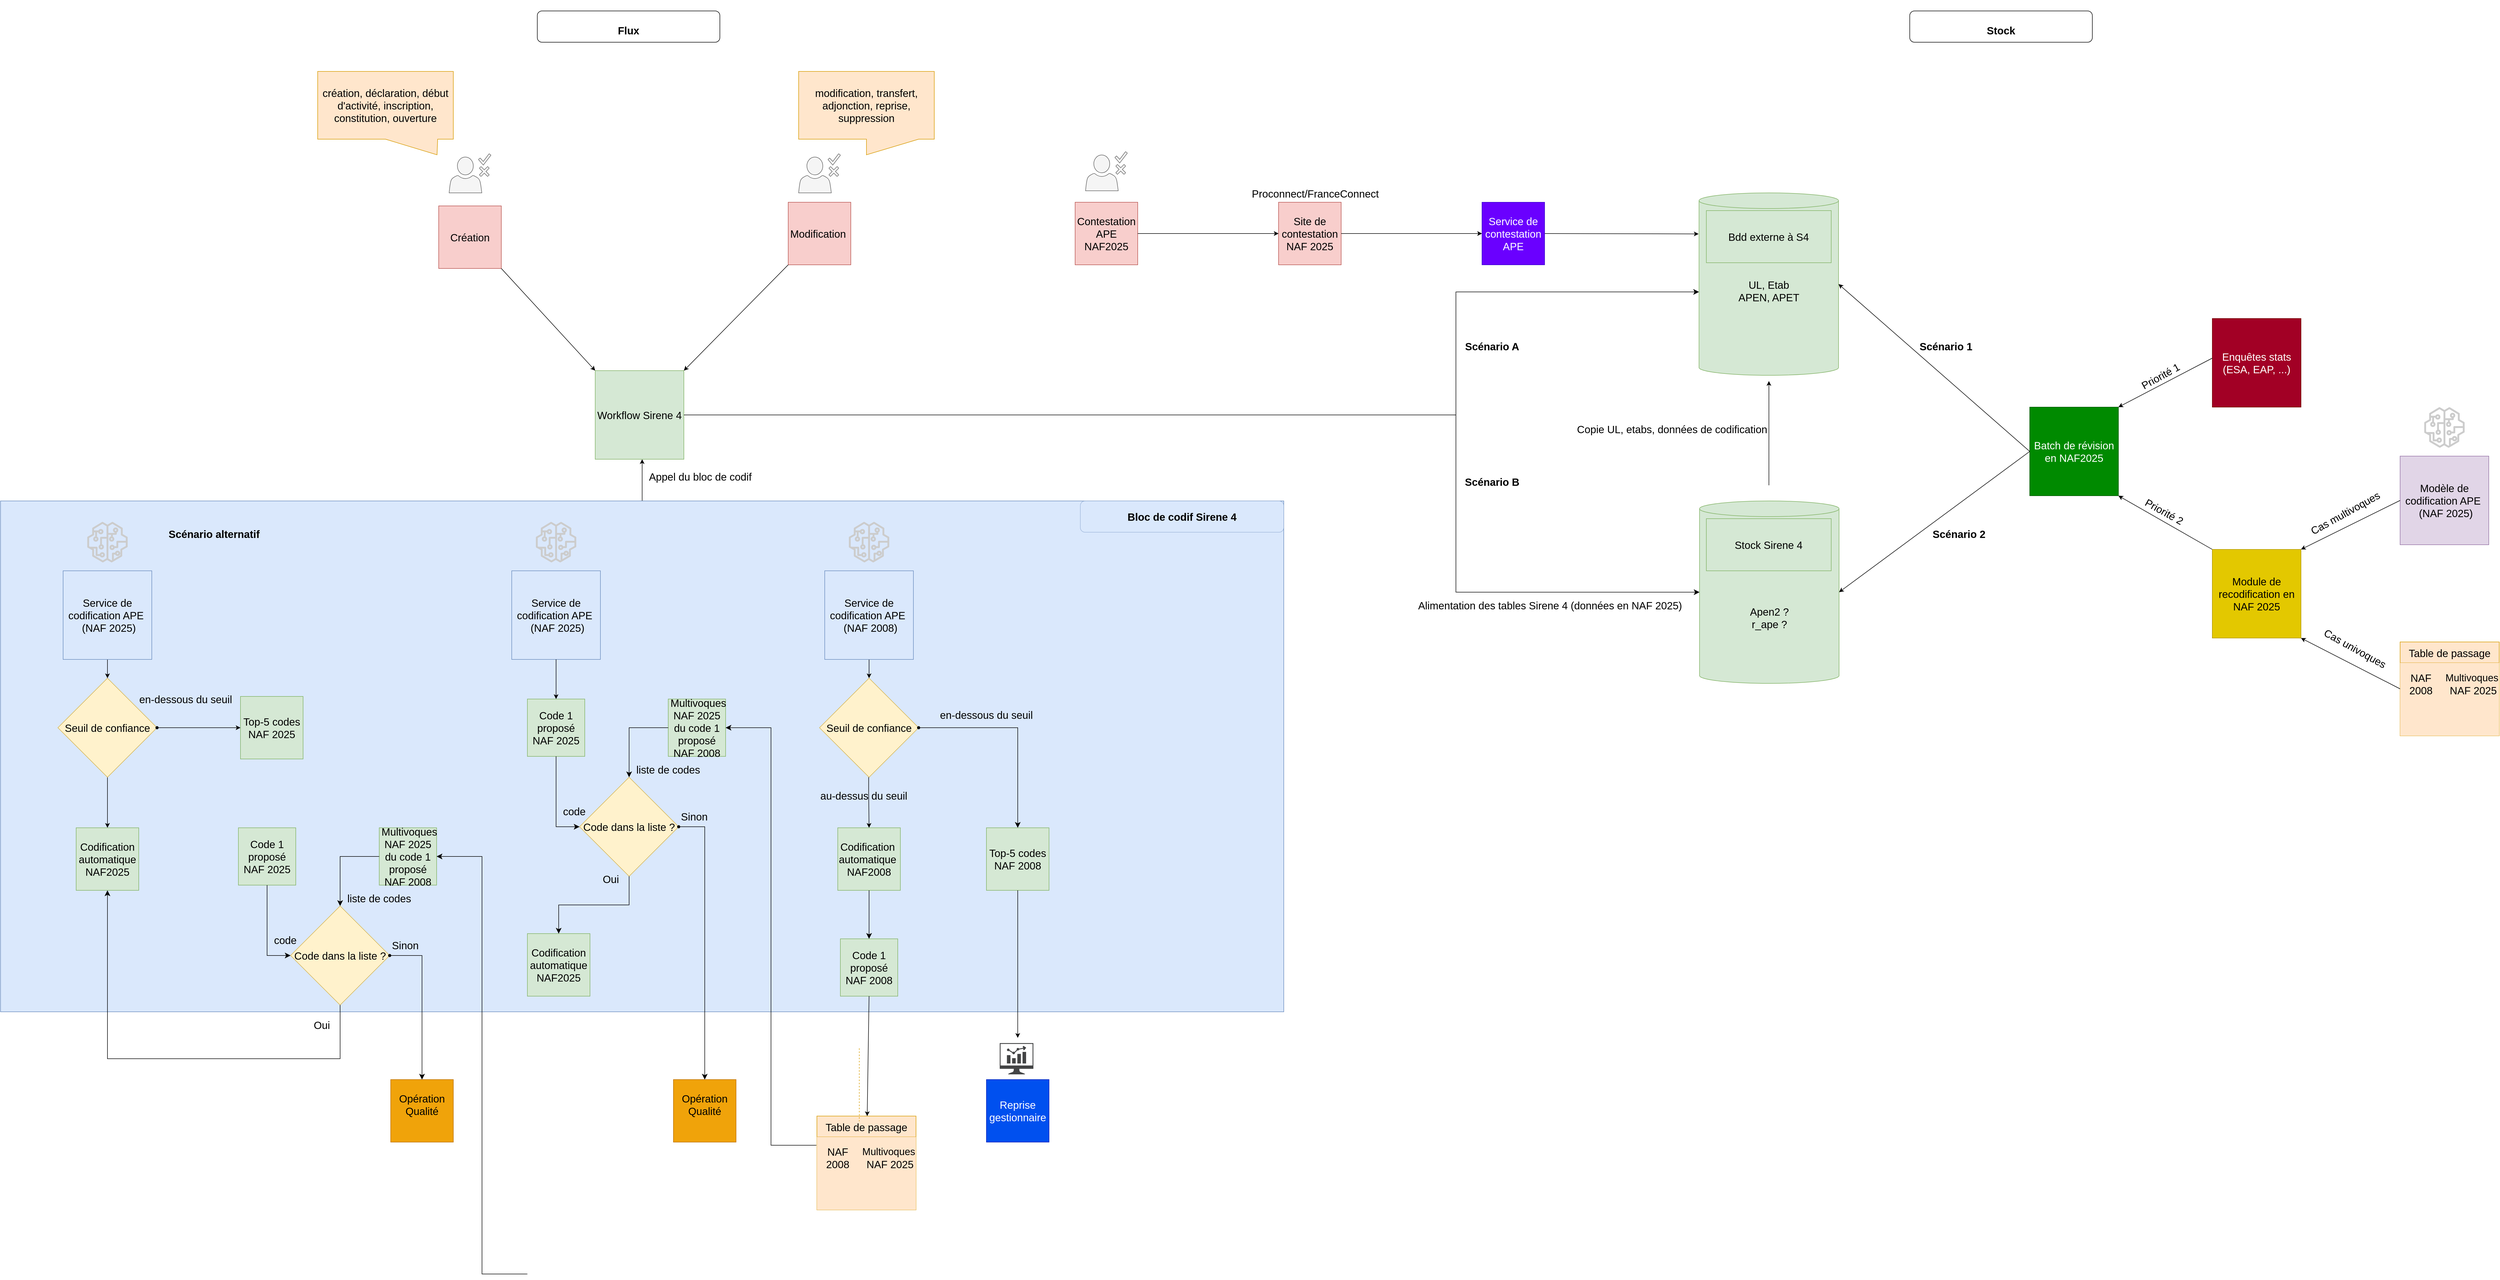 <mxfile version="24.6.3" type="github">
  <diagram name="Page-1" id="qdVHiyYg8f9BKUNEij3J">
    <mxGraphModel dx="4069" dy="2556" grid="1" gridSize="10" guides="1" tooltips="1" connect="1" arrows="1" fold="1" page="1" pageScale="1" pageWidth="1169" pageHeight="827" math="0" shadow="0">
      <root>
        <mxCell id="0" />
        <mxCell id="1" parent="0" />
        <mxCell id="wSmamIy-QW6w1RSmSMdU-129" value="" style="edgeStyle=orthogonalEdgeStyle;rounded=0;orthogonalLoop=1;jettySize=auto;html=1;" parent="1" source="RjrmRjccAGC_DrgQe7qA-4" edge="1">
          <mxGeometry relative="1" as="geometry">
            <mxPoint x="-540" as="targetPoint" />
          </mxGeometry>
        </mxCell>
        <mxCell id="wSmamIy-QW6w1RSmSMdU-139" value="Appel du bloc de codif" style="edgeLabel;html=1;align=center;verticalAlign=middle;resizable=0;points=[];strokeColor=#6c8ebf;fontFamily=Helvetica;fontSize=20;fontColor=default;fillColor=#dae8fc;labelBackgroundColor=none;" parent="wSmamIy-QW6w1RSmSMdU-129" vertex="1" connectable="0">
          <mxGeometry x="0.153" y="-1" relative="1" as="geometry">
            <mxPoint x="109" y="-1" as="offset" />
          </mxGeometry>
        </mxCell>
        <mxCell id="RjrmRjccAGC_DrgQe7qA-4" value="" style="rounded=0;whiteSpace=wrap;html=1;fillColor=#dae8fc;strokeColor=#6c8ebf;fontSize=20;" parent="1" vertex="1">
          <mxGeometry x="-1770" y="80" width="2460" height="980" as="geometry" />
        </mxCell>
        <mxCell id="wSmamIy-QW6w1RSmSMdU-16" value="" style="edgeStyle=orthogonalEdgeStyle;rounded=0;orthogonalLoop=1;jettySize=auto;html=1;fontSize=20;" parent="1" source="QqVG2MAbsxLsP4SQ3CaF-13" target="RjrmRjccAGC_DrgQe7qA-10" edge="1">
          <mxGeometry relative="1" as="geometry" />
        </mxCell>
        <mxCell id="QqVG2MAbsxLsP4SQ3CaF-13" value="&lt;span style=&quot;font-size: 20px;&quot;&gt;Service de codification APE&amp;nbsp;&lt;/span&gt;&lt;div style=&quot;font-size: 20px;&quot;&gt;&lt;span style=&quot;font-size: 20px;&quot;&gt;&amp;nbsp;(NAF 2025)&lt;/span&gt;&lt;/div&gt;" style="whiteSpace=wrap;html=1;aspect=fixed;fillColor=#dae8fc;strokeColor=#6c8ebf;fontSize=20;" parent="1" vertex="1">
          <mxGeometry x="-1650" y="214" width="170" height="170" as="geometry" />
        </mxCell>
        <mxCell id="QqVG2MAbsxLsP4SQ3CaF-20" value="" style="sketch=0;outlineConnect=0;fontColor=#232F3E;gradientColor=none;fillColor=#CCCCCC;strokeColor=none;dashed=0;verticalLabelPosition=bottom;verticalAlign=top;align=center;html=1;fontSize=20;fontStyle=0;aspect=fixed;pointerEvents=1;shape=mxgraph.aws4.sagemaker_model;" parent="1" vertex="1">
          <mxGeometry x="-1604" y="120" width="78" height="78" as="geometry" />
        </mxCell>
        <mxCell id="wSmamIy-QW6w1RSmSMdU-15" value="" style="edgeStyle=orthogonalEdgeStyle;rounded=0;orthogonalLoop=1;jettySize=auto;html=1;fontSize=20;" parent="1" source="RjrmRjccAGC_DrgQe7qA-10" target="RjrmRjccAGC_DrgQe7qA-14" edge="1">
          <mxGeometry relative="1" as="geometry" />
        </mxCell>
        <mxCell id="RjrmRjccAGC_DrgQe7qA-10" value="&lt;br style=&quot;font-size: 20px;&quot;&gt;&lt;span style=&quot;forced-color-adjust: none; color: rgb(0, 0, 0); font-family: Helvetica; font-style: normal; font-variant-ligatures: normal; font-variant-caps: normal; font-weight: 400; letter-spacing: normal; orphans: 2; text-align: center; text-indent: 0px; text-transform: none; widows: 2; word-spacing: 0px; -webkit-text-stroke-width: 0px; white-space: normal; text-decoration-thickness: initial; text-decoration-style: initial; text-decoration-color: initial; font-size: 20px;&quot;&gt;Seuil de confiance&lt;/span&gt;&lt;div style=&quot;font-size: 20px;&quot;&gt;&lt;br style=&quot;font-size: 20px;&quot;&gt;&lt;/div&gt;" style="rhombus;whiteSpace=wrap;html=1;fillColor=#fff2cc;strokeColor=#d6b656;fontSize=20;" parent="1" vertex="1">
          <mxGeometry x="-1660" y="420" width="190" height="190" as="geometry" />
        </mxCell>
        <mxCell id="RjrmRjccAGC_DrgQe7qA-14" value="&lt;span style=&quot;font-size: 20px;&quot;&gt;Codification&lt;/span&gt;&lt;div&gt;&lt;span style=&quot;font-size: 20px;&quot;&gt;automatique&lt;/span&gt;&lt;div&gt;&lt;span style=&quot;font-size: 20px;&quot;&gt;NAF2025&lt;/span&gt;&lt;/div&gt;&lt;/div&gt;" style="whiteSpace=wrap;html=1;aspect=fixed;fillColor=#d5e8d4;strokeColor=#82b366;fontSize=20;" parent="1" vertex="1">
          <mxGeometry x="-1625" y="707" width="120" height="120" as="geometry" />
        </mxCell>
        <mxCell id="RjrmRjccAGC_DrgQe7qA-16" value="&lt;h1&gt;&lt;font style=&quot;font-size: 20px;&quot;&gt;Stock&lt;/font&gt;&lt;/h1&gt;" style="rounded=1;whiteSpace=wrap;html=1;fontSize=20;" parent="1" vertex="1">
          <mxGeometry x="1890" y="-860" width="350" height="60" as="geometry" />
        </mxCell>
        <mxCell id="RjrmRjccAGC_DrgQe7qA-19" value="&lt;font style=&quot;font-size: 20px;&quot;&gt;&lt;b style=&quot;font-size: 20px;&quot;&gt;Bloc de codif Sirene 4&lt;/b&gt;&lt;/font&gt;" style="rounded=1;whiteSpace=wrap;html=1;dashed=1;fillColor=#dae8fc;strokeColor=#6c8ebf;dashPattern=1 1;fontSize=20;" parent="1" vertex="1">
          <mxGeometry x="300" y="80" width="390" height="60" as="geometry" />
        </mxCell>
        <mxCell id="wSmamIy-QW6w1RSmSMdU-9" value="&lt;div&gt;&lt;br&gt;&lt;/div&gt;&lt;div&gt;&lt;br&gt;&lt;/div&gt;&lt;div&gt;&lt;br&gt;&lt;/div&gt;&lt;div&gt;Apen2 ?&lt;/div&gt;&lt;div&gt;r_ape ?&lt;br&gt;&lt;/div&gt;" style="shape=cylinder3;whiteSpace=wrap;html=1;boundedLbl=1;backgroundOutline=1;size=15;fillColor=#d5e8d4;strokeColor=#82b366;fontSize=20;" parent="1" vertex="1">
          <mxGeometry x="1487" y="80" width="267.5" height="350" as="geometry" />
        </mxCell>
        <mxCell id="wSmamIy-QW6w1RSmSMdU-14" value="&lt;div&gt;Stock Sirene 4&lt;/div&gt;" style="rounded=0;whiteSpace=wrap;html=1;fillStyle=auto;glass=0;shadow=0;fillColor=#d5e8d4;strokeColor=#82b366;fontSize=20;" parent="1" vertex="1">
          <mxGeometry x="1500.06" y="114" width="239.37" height="100" as="geometry" />
        </mxCell>
        <mxCell id="wSmamIy-QW6w1RSmSMdU-19" value="&lt;span style=&quot;font-size: 20px;&quot;&gt;Opération Qualité&lt;/span&gt;&lt;div&gt;&lt;br&gt;&lt;/div&gt;" style="whiteSpace=wrap;html=1;aspect=fixed;fillColor=#f0a30a;strokeColor=#BD7000;fontSize=20;fontColor=#000000;" parent="1" vertex="1">
          <mxGeometry x="-480" y="1190" width="120" height="120" as="geometry" />
        </mxCell>
        <mxCell id="wSmamIy-QW6w1RSmSMdU-25" value="&lt;div&gt;en-dessous du seuil&lt;/div&gt;" style="text;html=1;strokeColor=none;fillColor=none;align=center;verticalAlign=middle;whiteSpace=wrap;rounded=0;rotation=0;fontFamily=Helvetica;fontSize=20;fontColor=default;" parent="1" vertex="1">
          <mxGeometry x="-1505" y="445" width="180" height="30" as="geometry" />
        </mxCell>
        <mxCell id="wSmamIy-QW6w1RSmSMdU-28" value="" style="edgeStyle=orthogonalEdgeStyle;rounded=0;orthogonalLoop=1;jettySize=auto;html=1;fontSize=20;" parent="1" source="wSmamIy-QW6w1RSmSMdU-29" target="wSmamIy-QW6w1RSmSMdU-31" edge="1">
          <mxGeometry relative="1" as="geometry" />
        </mxCell>
        <mxCell id="wSmamIy-QW6w1RSmSMdU-29" value="&lt;span style=&quot;font-size: 20px;&quot;&gt;Service de codification APE&amp;nbsp;&lt;/span&gt;&lt;div style=&quot;font-size: 20px;&quot;&gt;&lt;span style=&quot;font-size: 20px;&quot;&gt;&amp;nbsp;(NAF 2008)&lt;/span&gt;&lt;/div&gt;" style="whiteSpace=wrap;html=1;aspect=fixed;fillColor=#dae8fc;strokeColor=#6c8ebf;fontSize=20;" parent="1" vertex="1">
          <mxGeometry x="-190" y="214" width="170" height="170" as="geometry" />
        </mxCell>
        <mxCell id="wSmamIy-QW6w1RSmSMdU-30" value="" style="sketch=0;outlineConnect=0;fontColor=#232F3E;gradientColor=none;fillColor=#CCCCCC;strokeColor=none;dashed=0;verticalLabelPosition=bottom;verticalAlign=top;align=center;html=1;fontSize=20;fontStyle=0;aspect=fixed;pointerEvents=1;shape=mxgraph.aws4.sagemaker_model;" parent="1" vertex="1">
          <mxGeometry x="-144" y="120" width="78" height="78" as="geometry" />
        </mxCell>
        <mxCell id="wSmamIy-QW6w1RSmSMdU-31" value="&lt;br style=&quot;font-size: 20px;&quot;&gt;&lt;span style=&quot;forced-color-adjust: none; color: rgb(0, 0, 0); font-family: Helvetica; font-style: normal; font-variant-ligatures: normal; font-variant-caps: normal; font-weight: 400; letter-spacing: normal; orphans: 2; text-align: center; text-indent: 0px; text-transform: none; widows: 2; word-spacing: 0px; -webkit-text-stroke-width: 0px; white-space: normal; text-decoration-thickness: initial; text-decoration-style: initial; text-decoration-color: initial; font-size: 20px;&quot;&gt;Seuil de confiance&lt;/span&gt;&lt;div style=&quot;font-size: 20px;&quot;&gt;&lt;br style=&quot;font-size: 20px;&quot;&gt;&lt;/div&gt;" style="rhombus;whiteSpace=wrap;html=1;fillColor=#fff2cc;strokeColor=#d6b656;fontSize=20;" parent="1" vertex="1">
          <mxGeometry x="-200" y="420" width="190" height="190" as="geometry" />
        </mxCell>
        <mxCell id="wSmamIy-QW6w1RSmSMdU-32" value="&lt;span style=&quot;font-size: 20px;&quot;&gt;Codification&amp;nbsp;&lt;/span&gt;&lt;div&gt;&lt;span style=&quot;font-size: 20px;&quot;&gt;automatique&amp;nbsp;&lt;/span&gt;&lt;/div&gt;&lt;div&gt;&lt;span style=&quot;font-size: 20px;&quot;&gt;NAF2008&lt;/span&gt;&lt;/div&gt;" style="whiteSpace=wrap;html=1;aspect=fixed;fillColor=#d5e8d4;strokeColor=#82b366;fontSize=20;" parent="1" vertex="1">
          <mxGeometry x="-165" y="707" width="120" height="120" as="geometry" />
        </mxCell>
        <mxCell id="wSmamIy-QW6w1RSmSMdU-34" value="au-dessus du seuil" style="text;html=1;strokeColor=none;fillColor=none;align=center;verticalAlign=middle;whiteSpace=wrap;rounded=0;rotation=0;fontFamily=Helvetica;fontSize=20;fontColor=default;" parent="1" vertex="1">
          <mxGeometry x="-200" y="630" width="170" height="30" as="geometry" />
        </mxCell>
        <mxCell id="wSmamIy-QW6w1RSmSMdU-35" value="&lt;div&gt;en-dessous du seuil&lt;/div&gt;" style="text;html=1;strokeColor=none;fillColor=none;align=center;verticalAlign=middle;whiteSpace=wrap;rounded=0;rotation=0;fontFamily=Helvetica;fontSize=20;fontColor=default;" parent="1" vertex="1">
          <mxGeometry x="30" y="475" width="180" height="30" as="geometry" />
        </mxCell>
        <mxCell id="wSmamIy-QW6w1RSmSMdU-39" value="&lt;span style=&quot;font-size: 20px;&quot;&gt;Top-5 codes NAF&lt;/span&gt;&lt;span style=&quot;background-color: initial;&quot;&gt;&amp;nbsp;2025&lt;/span&gt;" style="whiteSpace=wrap;html=1;aspect=fixed;fillColor=#d5e8d4;strokeColor=#82b366;fontSize=20;" parent="1" vertex="1">
          <mxGeometry x="-1310" y="455" width="120" height="120" as="geometry" />
        </mxCell>
        <mxCell id="wSmamIy-QW6w1RSmSMdU-42" value="" style="shape=waypoint;sketch=0;fillStyle=solid;size=6;pointerEvents=1;points=[];fillColor=none;resizable=0;rotatable=0;perimeter=centerPerimeter;snapToPoint=1;" parent="1" vertex="1">
          <mxGeometry x="-20" y="505" width="20" height="20" as="geometry" />
        </mxCell>
        <mxCell id="wSmamIy-QW6w1RSmSMdU-43" value="&lt;span style=&quot;font-size: 20px;&quot;&gt;Top-5 codes NAF&lt;/span&gt;&lt;span style=&quot;background-color: initial;&quot;&gt;&amp;nbsp;2008&lt;/span&gt;" style="whiteSpace=wrap;html=1;aspect=fixed;fillColor=#d5e8d4;strokeColor=#82b366;fontSize=20;" parent="1" vertex="1">
          <mxGeometry x="120" y="707" width="120" height="120" as="geometry" />
        </mxCell>
        <mxCell id="wSmamIy-QW6w1RSmSMdU-45" value="" style="edgeStyle=segmentEdgeStyle;endArrow=classic;html=1;curved=0;rounded=0;endSize=8;startSize=8;" parent="1" source="wSmamIy-QW6w1RSmSMdU-42" target="wSmamIy-QW6w1RSmSMdU-43" edge="1">
          <mxGeometry width="50" height="50" relative="1" as="geometry">
            <mxPoint y="515" as="sourcePoint" />
            <mxPoint x="-760" y="700" as="targetPoint" />
          </mxGeometry>
        </mxCell>
        <mxCell id="wSmamIy-QW6w1RSmSMdU-47" value="" style="edgeStyle=orthogonalEdgeStyle;rounded=0;orthogonalLoop=1;jettySize=auto;html=1;fontSize=20;entryX=0.5;entryY=0;entryDx=0;entryDy=0;" parent="1" target="wSmamIy-QW6w1RSmSMdU-32" edge="1">
          <mxGeometry relative="1" as="geometry">
            <mxPoint x="-105.77" y="610" as="sourcePoint" />
            <mxPoint x="-105.77" y="690" as="targetPoint" />
            <Array as="points">
              <mxPoint x="-106" y="640" />
              <mxPoint x="-105" y="640" />
            </Array>
          </mxGeometry>
        </mxCell>
        <mxCell id="wSmamIy-QW6w1RSmSMdU-89" value="Table de passage" style="shape=table;startSize=40;container=1;collapsible=0;childLayout=tableLayout;fixedRows=1;rowLines=0;fontStyle=0;strokeColor=#d79b00;fontSize=20;align=center;verticalAlign=middle;fontFamily=Helvetica;fillColor=#ffe6cc;" parent="1" vertex="1">
          <mxGeometry x="-205" y="1260" width="190" height="180" as="geometry" />
        </mxCell>
        <mxCell id="wSmamIy-QW6w1RSmSMdU-90" value="" style="shape=tableRow;horizontal=0;startSize=0;swimlaneHead=0;swimlaneBody=0;top=0;left=0;bottom=0;right=0;collapsible=0;dropTarget=0;fillColor=#ffe6cc;points=[[0,0.5],[1,0.5]];portConstraint=eastwest;strokeColor=#d79b00;fontSize=20;align=center;verticalAlign=middle;fontFamily=Helvetica;" parent="wSmamIy-QW6w1RSmSMdU-89" vertex="1">
          <mxGeometry y="40" width="190" height="80" as="geometry" />
        </mxCell>
        <mxCell id="wSmamIy-QW6w1RSmSMdU-91" value="NAF 2008" style="shape=partialRectangle;html=1;whiteSpace=wrap;connectable=0;fillColor=#ffe6cc;top=0;left=0;bottom=0;right=0;overflow=hidden;pointerEvents=1;strokeColor=#d79b00;fontSize=20;align=center;verticalAlign=middle;fontFamily=Helvetica;" parent="wSmamIy-QW6w1RSmSMdU-90" vertex="1">
          <mxGeometry width="80" height="80" as="geometry">
            <mxRectangle width="80" height="80" as="alternateBounds" />
          </mxGeometry>
        </mxCell>
        <mxCell id="wSmamIy-QW6w1RSmSMdU-92" value="&lt;font style=&quot;font-size: 19px;&quot;&gt;Multivoques&amp;nbsp;&lt;/font&gt;&lt;div&gt;NAF 2025&lt;/div&gt;" style="shape=partialRectangle;html=1;whiteSpace=wrap;connectable=0;fillColor=#ffe6cc;top=0;left=0;bottom=0;right=0;align=center;spacingLeft=6;overflow=hidden;strokeColor=#d79b00;fontSize=20;verticalAlign=middle;fontFamily=Helvetica;" parent="wSmamIy-QW6w1RSmSMdU-90" vertex="1">
          <mxGeometry x="80" width="110" height="80" as="geometry">
            <mxRectangle width="110" height="80" as="alternateBounds" />
          </mxGeometry>
        </mxCell>
        <mxCell id="wSmamIy-QW6w1RSmSMdU-93" value="" style="shape=tableRow;horizontal=0;startSize=0;swimlaneHead=0;swimlaneBody=0;top=0;left=0;bottom=0;right=0;collapsible=0;dropTarget=0;fillColor=#ffe6cc;points=[[0,0.5],[1,0.5]];portConstraint=eastwest;strokeColor=#d79b00;fontSize=20;align=center;verticalAlign=middle;fontFamily=Helvetica;" parent="wSmamIy-QW6w1RSmSMdU-89" vertex="1">
          <mxGeometry y="120" width="190" height="30" as="geometry" />
        </mxCell>
        <mxCell id="wSmamIy-QW6w1RSmSMdU-94" value="" style="shape=partialRectangle;html=1;whiteSpace=wrap;connectable=0;fillColor=#ffe6cc;top=0;left=0;bottom=0;right=0;overflow=hidden;strokeColor=#d79b00;fontSize=20;align=center;verticalAlign=middle;fontFamily=Helvetica;" parent="wSmamIy-QW6w1RSmSMdU-93" vertex="1">
          <mxGeometry width="80" height="30" as="geometry">
            <mxRectangle width="80" height="30" as="alternateBounds" />
          </mxGeometry>
        </mxCell>
        <mxCell id="wSmamIy-QW6w1RSmSMdU-95" value="" style="shape=partialRectangle;html=1;whiteSpace=wrap;connectable=0;fillColor=#ffe6cc;top=0;left=0;bottom=0;right=0;align=center;spacingLeft=6;overflow=hidden;strokeColor=#d79b00;fontSize=20;verticalAlign=middle;fontFamily=Helvetica;" parent="wSmamIy-QW6w1RSmSMdU-93" vertex="1">
          <mxGeometry x="80" width="110" height="30" as="geometry">
            <mxRectangle width="110" height="30" as="alternateBounds" />
          </mxGeometry>
        </mxCell>
        <mxCell id="wSmamIy-QW6w1RSmSMdU-96" value="" style="shape=tableRow;horizontal=0;startSize=0;swimlaneHead=0;swimlaneBody=0;top=0;left=0;bottom=0;right=0;collapsible=0;dropTarget=0;fillColor=#ffe6cc;points=[[0,0.5],[1,0.5]];portConstraint=eastwest;strokeColor=#d79b00;fontSize=20;align=center;verticalAlign=middle;fontFamily=Helvetica;" parent="wSmamIy-QW6w1RSmSMdU-89" vertex="1">
          <mxGeometry y="150" width="190" height="30" as="geometry" />
        </mxCell>
        <mxCell id="wSmamIy-QW6w1RSmSMdU-97" value="" style="shape=partialRectangle;html=1;whiteSpace=wrap;connectable=0;fillColor=#ffe6cc;top=0;left=0;bottom=0;right=0;overflow=hidden;strokeColor=#d79b00;fontSize=20;align=center;verticalAlign=middle;fontFamily=Helvetica;" parent="wSmamIy-QW6w1RSmSMdU-96" vertex="1">
          <mxGeometry width="80" height="30" as="geometry">
            <mxRectangle width="80" height="30" as="alternateBounds" />
          </mxGeometry>
        </mxCell>
        <mxCell id="wSmamIy-QW6w1RSmSMdU-98" value="" style="shape=partialRectangle;html=1;whiteSpace=wrap;connectable=0;fillColor=#ffe6cc;top=0;left=0;bottom=0;right=0;align=center;spacingLeft=6;overflow=hidden;strokeColor=#d79b00;fontSize=20;verticalAlign=middle;fontFamily=Helvetica;" parent="wSmamIy-QW6w1RSmSMdU-96" vertex="1">
          <mxGeometry x="80" width="110" height="30" as="geometry">
            <mxRectangle width="110" height="30" as="alternateBounds" />
          </mxGeometry>
        </mxCell>
        <mxCell id="wSmamIy-QW6w1RSmSMdU-48" value="&lt;span style=&quot;font-size: 20px;&quot;&gt;Reprise gestionnaire&lt;/span&gt;" style="whiteSpace=wrap;html=1;aspect=fixed;fillColor=#0050ef;strokeColor=#001DBC;fontSize=20;fontColor=#ffffff;" parent="1" vertex="1">
          <mxGeometry x="120" y="1190" width="120" height="120" as="geometry" />
        </mxCell>
        <mxCell id="wSmamIy-QW6w1RSmSMdU-108" value="Code 1 proposé&lt;div&gt;NAF 2008&lt;/div&gt;" style="whiteSpace=wrap;html=1;aspect=fixed;fillColor=#d5e8d4;strokeColor=#82b366;fontSize=20;" parent="1" vertex="1">
          <mxGeometry x="-160" y="920" width="110" height="110" as="geometry" />
        </mxCell>
        <mxCell id="wSmamIy-QW6w1RSmSMdU-109" value="" style="edgeStyle=segmentEdgeStyle;endArrow=classic;html=1;curved=0;rounded=0;endSize=8;startSize=8;entryX=0.5;entryY=0;entryDx=0;entryDy=0;" parent="1" source="wSmamIy-QW6w1RSmSMdU-32" target="wSmamIy-QW6w1RSmSMdU-108" edge="1">
          <mxGeometry width="50" height="50" relative="1" as="geometry">
            <mxPoint x="-190" y="1169.95" as="sourcePoint" />
            <mxPoint x="-140" y="1119.95" as="targetPoint" />
          </mxGeometry>
        </mxCell>
        <mxCell id="wSmamIy-QW6w1RSmSMdU-111" value="&amp;nbsp;Multivoques NAF 2025 du code 1 proposé NAF 2008" style="whiteSpace=wrap;html=1;aspect=fixed;fillColor=#d5e8d4;strokeColor=#82b366;fontSize=20;" parent="1" vertex="1">
          <mxGeometry x="-490" y="460" width="110" height="110" as="geometry" />
        </mxCell>
        <mxCell id="wSmamIy-QW6w1RSmSMdU-117" value="&lt;span style=&quot;font-size: 20px;&quot;&gt;Création&lt;/span&gt;" style="whiteSpace=wrap;html=1;aspect=fixed;fillColor=#f8cecc;strokeColor=#b85450;fontSize=20;" parent="1" vertex="1">
          <mxGeometry x="-930" y="-486" width="120" height="120" as="geometry" />
        </mxCell>
        <mxCell id="wSmamIy-QW6w1RSmSMdU-118" value="&lt;span style=&quot;font-size: 20px;&quot;&gt;Modification&amp;nbsp;&lt;/span&gt;" style="whiteSpace=wrap;html=1;aspect=fixed;fillColor=#f8cecc;strokeColor=#b85450;fontSize=20;" parent="1" vertex="1">
          <mxGeometry x="-260" y="-493" width="120" height="120" as="geometry" />
        </mxCell>
        <mxCell id="wSmamIy-QW6w1RSmSMdU-119" value="Workflow Sirene 4" style="whiteSpace=wrap;html=1;aspect=fixed;fillColor=#d5e8d4;strokeColor=#82b366;fontSize=20;" parent="1" vertex="1">
          <mxGeometry x="-630" y="-170" width="170" height="170" as="geometry" />
        </mxCell>
        <mxCell id="wSmamIy-QW6w1RSmSMdU-120" value="" style="sketch=0;pointerEvents=1;shadow=0;dashed=0;html=1;strokeColor=#666666;fillColor=#f5f5f5;labelPosition=center;verticalLabelPosition=bottom;verticalAlign=top;outlineConnect=0;align=center;shape=mxgraph.office.users.approver;fontColor=#333333;fontSize=20;" parent="1" vertex="1">
          <mxGeometry x="-910" y="-586" width="80" height="75" as="geometry" />
        </mxCell>
        <mxCell id="wSmamIy-QW6w1RSmSMdU-121" value="" style="endArrow=classic;html=1;rounded=0;exitX=1;exitY=1;exitDx=0;exitDy=0;entryX=0;entryY=0;entryDx=0;entryDy=0;fontSize=20;" parent="1" source="wSmamIy-QW6w1RSmSMdU-117" target="wSmamIy-QW6w1RSmSMdU-119" edge="1">
          <mxGeometry width="50" height="50" relative="1" as="geometry">
            <mxPoint x="-410" y="-154" as="sourcePoint" />
            <mxPoint x="-240" y="-54" as="targetPoint" />
          </mxGeometry>
        </mxCell>
        <mxCell id="wSmamIy-QW6w1RSmSMdU-122" value="" style="sketch=0;pointerEvents=1;shadow=0;dashed=0;html=1;strokeColor=#666666;fillColor=#f5f5f5;labelPosition=center;verticalLabelPosition=bottom;verticalAlign=top;outlineConnect=0;align=center;shape=mxgraph.office.users.approver;fontColor=#333333;fontSize=20;" parent="1" vertex="1">
          <mxGeometry x="-240" y="-586" width="80" height="75" as="geometry" />
        </mxCell>
        <mxCell id="wSmamIy-QW6w1RSmSMdU-123" value="&lt;h1&gt;&lt;font style=&quot;font-size: 20px;&quot;&gt;Flux&lt;/font&gt;&lt;/h1&gt;" style="rounded=1;whiteSpace=wrap;html=1;fontSize=20;" parent="1" vertex="1">
          <mxGeometry x="-741" y="-860" width="350" height="60" as="geometry" />
        </mxCell>
        <mxCell id="wSmamIy-QW6w1RSmSMdU-124" value="" style="endArrow=classic;html=1;rounded=0;entryX=1;entryY=0;entryDx=0;entryDy=0;exitX=0;exitY=1;exitDx=0;exitDy=0;fontSize=20;" parent="1" source="wSmamIy-QW6w1RSmSMdU-118" target="wSmamIy-QW6w1RSmSMdU-119" edge="1">
          <mxGeometry width="50" height="50" relative="1" as="geometry">
            <mxPoint x="-410" y="-154" as="sourcePoint" />
            <mxPoint x="-360" y="-204" as="targetPoint" />
          </mxGeometry>
        </mxCell>
        <mxCell id="wSmamIy-QW6w1RSmSMdU-125" value="&lt;span style=&quot;font-size: 20px;&quot;&gt;modification, transfert, adjonction, reprise, suppression&lt;/span&gt;" style="shape=callout;whiteSpace=wrap;html=1;perimeter=calloutPerimeter;base=100;fillColor=#ffe6cc;strokeColor=#d79b00;" parent="1" vertex="1">
          <mxGeometry x="-240" y="-744" width="260" height="160" as="geometry" />
        </mxCell>
        <mxCell id="wSmamIy-QW6w1RSmSMdU-126" value="&lt;span style=&quot;font-size: 20px;&quot;&gt;création, déclaration, début d&#39;activité, inscription, constitution, ouverture&lt;/span&gt;" style="shape=callout;whiteSpace=wrap;html=1;perimeter=calloutPerimeter;base=100;position2=0.88;fillColor=#ffe6cc;strokeColor=#d79b00;" parent="1" vertex="1">
          <mxGeometry x="-1162" y="-744" width="260" height="160" as="geometry" />
        </mxCell>
        <mxCell id="wSmamIy-QW6w1RSmSMdU-187" value="" style="line;strokeWidth=1;direction=south;html=1;dashed=1;fillColor=#ffe6cc;strokeColor=#d79b00;" parent="1" vertex="1">
          <mxGeometry x="-128.75" y="1130" width="10" height="140" as="geometry" />
        </mxCell>
        <mxCell id="amOeIo20IFjNNnTwznWV-1" value="" style="endArrow=classic;html=1;rounded=0;exitX=0.5;exitY=1;exitDx=0;exitDy=0;" parent="1" source="wSmamIy-QW6w1RSmSMdU-43" edge="1">
          <mxGeometry width="50" height="50" relative="1" as="geometry">
            <mxPoint x="180" y="827" as="sourcePoint" />
            <mxPoint x="180" y="1110" as="targetPoint" />
          </mxGeometry>
        </mxCell>
        <mxCell id="QqVG2MAbsxLsP4SQ3CaF-67" value="" style="sketch=0;pointerEvents=1;shadow=0;dashed=0;html=1;strokeColor=none;fillColor=#434445;aspect=fixed;labelPosition=center;verticalLabelPosition=bottom;verticalAlign=top;align=center;outlineConnect=0;shape=mxgraph.vvd.nsx_dashboard;fontSize=20;" parent="1" vertex="1">
          <mxGeometry x="145.48" y="1120" width="64.52" height="60" as="geometry" />
        </mxCell>
        <mxCell id="UrDVTEaT_6tUGHthFSmy-10" value="" style="edgeStyle=elbowEdgeStyle;elbow=horizontal;endArrow=classic;html=1;curved=0;rounded=0;endSize=8;startSize=8;entryX=0;entryY=0.5;entryDx=0;entryDy=0;entryPerimeter=0;exitX=1;exitY=0.5;exitDx=0;exitDy=0;" parent="1" source="wSmamIy-QW6w1RSmSMdU-119" target="wSmamIy-QW6w1RSmSMdU-9" edge="1">
          <mxGeometry width="50" height="50" relative="1" as="geometry">
            <mxPoint x="-370" y="360" as="sourcePoint" />
            <mxPoint x="-320" y="310" as="targetPoint" />
            <Array as="points">
              <mxPoint x="1020" y="130" />
              <mxPoint x="670" y="90" />
            </Array>
          </mxGeometry>
        </mxCell>
        <mxCell id="UrDVTEaT_6tUGHthFSmy-11" value="Alimentation des tables Sirene 4 (données en NAF 2025)" style="edgeLabel;html=1;align=center;verticalAlign=middle;resizable=0;points=[];strokeColor=#6c8ebf;fontFamily=Helvetica;fontSize=20;fontColor=default;fillColor=#dae8fc;labelBackgroundColor=none;" parent="1" vertex="1" connectable="0">
          <mxGeometry x="1200.001" y="280.0" as="geometry" />
        </mxCell>
        <mxCell id="UrDVTEaT_6tUGHthFSmy-17" value="Site de contestation NAF 2025" style="whiteSpace=wrap;html=1;aspect=fixed;fillColor=#f8cecc;strokeColor=#b85450;fontSize=20;" parent="1" vertex="1">
          <mxGeometry x="680" y="-493" width="120" height="120" as="geometry" />
        </mxCell>
        <mxCell id="UrDVTEaT_6tUGHthFSmy-25" value="" style="shape=image;html=1;verticalAlign=top;verticalLabelPosition=bottom;labelBackgroundColor=#ffffff;imageAspect=0;aspect=fixed;image=https://cdn2.iconfinder.com/data/icons/thin-line-icons-for-seo-and-development-1/64/SEO_international-128.png" parent="1" vertex="1">
          <mxGeometry x="684.5" y="-629" width="111" height="111" as="geometry" />
        </mxCell>
        <mxCell id="UrDVTEaT_6tUGHthFSmy-29" value="&lt;div&gt;UL, Etab&lt;/div&gt;&lt;div&gt;APEN, APET&lt;br&gt;&lt;/div&gt;" style="shape=cylinder3;whiteSpace=wrap;html=1;boundedLbl=1;backgroundOutline=1;size=15;fillColor=#d5e8d4;strokeColor=#82b366;fontSize=20;" parent="1" vertex="1">
          <mxGeometry x="1486" y="-511" width="267.5" height="350" as="geometry" />
        </mxCell>
        <mxCell id="UrDVTEaT_6tUGHthFSmy-30" value="Bdd externe à S4 " style="rounded=0;whiteSpace=wrap;html=1;fillStyle=auto;glass=0;shadow=0;fillColor=#d5e8d4;strokeColor=#82b366;fontSize=20;" parent="1" vertex="1">
          <mxGeometry x="1500.07" y="-477" width="239.37" height="100" as="geometry" />
        </mxCell>
        <mxCell id="UrDVTEaT_6tUGHthFSmy-31" value="" style="edgeStyle=elbowEdgeStyle;elbow=horizontal;endArrow=classic;html=1;curved=0;rounded=0;endSize=8;startSize=8;entryX=0;entryY=0.543;entryDx=0;entryDy=0;entryPerimeter=0;exitX=1;exitY=0.5;exitDx=0;exitDy=0;" parent="1" source="wSmamIy-QW6w1RSmSMdU-119" target="UrDVTEaT_6tUGHthFSmy-29" edge="1">
          <mxGeometry width="50" height="50" relative="1" as="geometry">
            <mxPoint x="-460" y="-90" as="sourcePoint" />
            <mxPoint x="1190" y="-60" as="targetPoint" />
            <Array as="points">
              <mxPoint x="1020" y="-130" />
            </Array>
          </mxGeometry>
        </mxCell>
        <mxCell id="UrDVTEaT_6tUGHthFSmy-32" value="&lt;b&gt;Scénario A&lt;br&gt;&lt;/b&gt;" style="edgeLabel;html=1;align=center;verticalAlign=middle;resizable=0;points=[];strokeColor=#6c8ebf;fontFamily=Helvetica;fontSize=20;fontColor=default;fillColor=#dae8fc;labelBackgroundColor=none;" parent="1" vertex="1" connectable="0">
          <mxGeometry x="1310.001" y="-220.0" as="geometry">
            <mxPoint x="-221" y="3" as="offset" />
          </mxGeometry>
        </mxCell>
        <mxCell id="UrDVTEaT_6tUGHthFSmy-33" value="&lt;b&gt;Scénario B&lt;br&gt;&lt;/b&gt;" style="edgeLabel;html=1;align=center;verticalAlign=middle;resizable=0;points=[];strokeColor=#6c8ebf;fontFamily=Helvetica;fontSize=20;fontColor=default;fillColor=#dae8fc;labelBackgroundColor=none;" parent="1" vertex="1" connectable="0">
          <mxGeometry x="1310.001" y="40.0" as="geometry">
            <mxPoint x="-221" y="3" as="offset" />
          </mxGeometry>
        </mxCell>
        <mxCell id="UrDVTEaT_6tUGHthFSmy-36" value="" style="endArrow=classic;html=1;rounded=0;exitX=1;exitY=0.5;exitDx=0;exitDy=0;entryX=-0.003;entryY=0.225;entryDx=0;entryDy=0;entryPerimeter=0;" parent="1" source="fVetmA5IXUWIr9gg3zsg-3" edge="1" target="UrDVTEaT_6tUGHthFSmy-29">
          <mxGeometry width="50" height="50" relative="1" as="geometry">
            <mxPoint x="890" y="-300" as="sourcePoint" />
            <mxPoint x="1480" y="-433" as="targetPoint" />
          </mxGeometry>
        </mxCell>
        <mxCell id="UrDVTEaT_6tUGHthFSmy-50" value="Batch de révision en NAF2025" style="whiteSpace=wrap;html=1;aspect=fixed;fillColor=#008a00;strokeColor=#005700;fontSize=20;fontColor=#ffffff;" parent="1" vertex="1">
          <mxGeometry x="2120" y="-100" width="170" height="170" as="geometry" />
        </mxCell>
        <mxCell id="UrDVTEaT_6tUGHthFSmy-51" value="" style="endArrow=classic;html=1;rounded=0;exitX=0;exitY=0.5;exitDx=0;exitDy=0;entryX=1;entryY=0;entryDx=0;entryDy=0;" parent="1" target="UrDVTEaT_6tUGHthFSmy-50" edge="1">
          <mxGeometry width="50" height="50" relative="1" as="geometry">
            <mxPoint x="2470" y="-194" as="sourcePoint" />
            <mxPoint x="2100" y="-120" as="targetPoint" />
          </mxGeometry>
        </mxCell>
        <mxCell id="UrDVTEaT_6tUGHthFSmy-52" value="" style="endArrow=classic;html=1;rounded=0;exitX=0;exitY=0;exitDx=0;exitDy=0;entryX=1;entryY=0;entryDx=0;entryDy=0;" parent="1" source="UrDVTEaT_6tUGHthFSmy-119" edge="1">
          <mxGeometry width="50" height="50" relative="1" as="geometry">
            <mxPoint x="2470" y="170" as="sourcePoint" />
            <mxPoint x="2290" y="70" as="targetPoint" />
          </mxGeometry>
        </mxCell>
        <mxCell id="UrDVTEaT_6tUGHthFSmy-53" value="Priorité 1" style="edgeLabel;html=1;align=center;verticalAlign=middle;resizable=0;points=[];strokeColor=#6c8ebf;fontFamily=Helvetica;fontSize=20;fontColor=default;fillColor=#dae8fc;labelBackgroundColor=none;rotation=331;" parent="1" vertex="1" connectable="0">
          <mxGeometry x="2370" y="-160.0" as="geometry" />
        </mxCell>
        <mxCell id="UrDVTEaT_6tUGHthFSmy-54" value="Priorité 2" style="edgeLabel;html=1;align=center;verticalAlign=middle;resizable=0;points=[];strokeColor=#6c8ebf;fontFamily=Helvetica;fontSize=20;fontColor=default;fillColor=#dae8fc;labelBackgroundColor=none;rotation=29;" parent="1" vertex="1" connectable="0">
          <mxGeometry x="2390" y="90.0" as="geometry">
            <mxPoint x="-5.892" y="13.794" as="offset" />
          </mxGeometry>
        </mxCell>
        <mxCell id="UrDVTEaT_6tUGHthFSmy-55" value="" style="endArrow=classic;html=1;rounded=0;exitX=0;exitY=0.5;exitDx=0;exitDy=0;entryX=1;entryY=0.5;entryDx=0;entryDy=0;entryPerimeter=0;" parent="1" source="UrDVTEaT_6tUGHthFSmy-50" target="UrDVTEaT_6tUGHthFSmy-29" edge="1">
          <mxGeometry width="50" height="50" relative="1" as="geometry">
            <mxPoint x="1890" y="-60" as="sourcePoint" />
            <mxPoint x="1940" y="-110" as="targetPoint" />
          </mxGeometry>
        </mxCell>
        <mxCell id="UrDVTEaT_6tUGHthFSmy-57" value="" style="endArrow=classic;html=1;rounded=0;exitX=0;exitY=0.5;exitDx=0;exitDy=0;entryX=1;entryY=0.5;entryDx=0;entryDy=0;entryPerimeter=0;" parent="1" source="UrDVTEaT_6tUGHthFSmy-50" target="wSmamIy-QW6w1RSmSMdU-9" edge="1">
          <mxGeometry width="50" height="50" relative="1" as="geometry">
            <mxPoint x="1890" y="-60" as="sourcePoint" />
            <mxPoint x="1940" y="-110" as="targetPoint" />
          </mxGeometry>
        </mxCell>
        <mxCell id="UrDVTEaT_6tUGHthFSmy-58" value="&lt;b&gt;Scénario 1&lt;/b&gt;" style="edgeLabel;html=1;align=center;verticalAlign=middle;resizable=0;points=[];strokeColor=#6c8ebf;fontFamily=Helvetica;fontSize=20;fontColor=default;fillColor=#dae8fc;labelBackgroundColor=none;" parent="1" vertex="1" connectable="0">
          <mxGeometry x="2180.001" y="-220.0" as="geometry">
            <mxPoint x="-221" y="3" as="offset" />
          </mxGeometry>
        </mxCell>
        <mxCell id="UrDVTEaT_6tUGHthFSmy-59" value="&lt;b&gt;Scénario 2&lt;br&gt;&lt;/b&gt;" style="edgeLabel;html=1;align=center;verticalAlign=middle;resizable=0;points=[];strokeColor=#6c8ebf;fontFamily=Helvetica;fontSize=20;fontColor=default;fillColor=#dae8fc;labelBackgroundColor=none;" parent="1" vertex="1" connectable="0">
          <mxGeometry x="2205.001" y="140.0" as="geometry">
            <mxPoint x="-221" y="3" as="offset" />
          </mxGeometry>
        </mxCell>
        <mxCell id="UrDVTEaT_6tUGHthFSmy-107" value="Table de passage" style="shape=table;startSize=40;container=1;collapsible=0;childLayout=tableLayout;fixedRows=1;rowLines=0;fontStyle=0;strokeColor=#d79b00;fontSize=20;align=center;verticalAlign=middle;fontFamily=Helvetica;fillColor=#ffe6cc;" parent="1" vertex="1">
          <mxGeometry x="2830" y="350.5" width="190" height="180" as="geometry" />
        </mxCell>
        <mxCell id="UrDVTEaT_6tUGHthFSmy-108" value="" style="shape=tableRow;horizontal=0;startSize=0;swimlaneHead=0;swimlaneBody=0;top=0;left=0;bottom=0;right=0;collapsible=0;dropTarget=0;fillColor=#ffe6cc;points=[[0,0.5],[1,0.5]];portConstraint=eastwest;strokeColor=#d79b00;fontSize=20;align=center;verticalAlign=middle;fontFamily=Helvetica;" parent="UrDVTEaT_6tUGHthFSmy-107" vertex="1">
          <mxGeometry y="40" width="190" height="80" as="geometry" />
        </mxCell>
        <mxCell id="UrDVTEaT_6tUGHthFSmy-109" value="NAF 2008" style="shape=partialRectangle;html=1;whiteSpace=wrap;connectable=0;fillColor=#ffe6cc;top=0;left=0;bottom=0;right=0;overflow=hidden;pointerEvents=1;strokeColor=#d79b00;fontSize=20;align=center;verticalAlign=middle;fontFamily=Helvetica;" parent="UrDVTEaT_6tUGHthFSmy-108" vertex="1">
          <mxGeometry width="80" height="80" as="geometry">
            <mxRectangle width="80" height="80" as="alternateBounds" />
          </mxGeometry>
        </mxCell>
        <mxCell id="UrDVTEaT_6tUGHthFSmy-110" value="&lt;font style=&quot;font-size: 19px;&quot;&gt;Multivoques&amp;nbsp;&lt;/font&gt;&lt;div&gt;NAF 2025&lt;/div&gt;" style="shape=partialRectangle;html=1;whiteSpace=wrap;connectable=0;fillColor=#ffe6cc;top=0;left=0;bottom=0;right=0;align=center;spacingLeft=6;overflow=hidden;strokeColor=#d79b00;fontSize=20;verticalAlign=middle;fontFamily=Helvetica;" parent="UrDVTEaT_6tUGHthFSmy-108" vertex="1">
          <mxGeometry x="80" width="110" height="80" as="geometry">
            <mxRectangle width="110" height="80" as="alternateBounds" />
          </mxGeometry>
        </mxCell>
        <mxCell id="UrDVTEaT_6tUGHthFSmy-111" value="" style="shape=tableRow;horizontal=0;startSize=0;swimlaneHead=0;swimlaneBody=0;top=0;left=0;bottom=0;right=0;collapsible=0;dropTarget=0;fillColor=#ffe6cc;points=[[0,0.5],[1,0.5]];portConstraint=eastwest;strokeColor=#d79b00;fontSize=20;align=center;verticalAlign=middle;fontFamily=Helvetica;" parent="UrDVTEaT_6tUGHthFSmy-107" vertex="1">
          <mxGeometry y="120" width="190" height="30" as="geometry" />
        </mxCell>
        <mxCell id="UrDVTEaT_6tUGHthFSmy-112" value="" style="shape=partialRectangle;html=1;whiteSpace=wrap;connectable=0;fillColor=#ffe6cc;top=0;left=0;bottom=0;right=0;overflow=hidden;strokeColor=#d79b00;fontSize=20;align=center;verticalAlign=middle;fontFamily=Helvetica;" parent="UrDVTEaT_6tUGHthFSmy-111" vertex="1">
          <mxGeometry width="80" height="30" as="geometry">
            <mxRectangle width="80" height="30" as="alternateBounds" />
          </mxGeometry>
        </mxCell>
        <mxCell id="UrDVTEaT_6tUGHthFSmy-113" value="" style="shape=partialRectangle;html=1;whiteSpace=wrap;connectable=0;fillColor=#ffe6cc;top=0;left=0;bottom=0;right=0;align=center;spacingLeft=6;overflow=hidden;strokeColor=#d79b00;fontSize=20;verticalAlign=middle;fontFamily=Helvetica;" parent="UrDVTEaT_6tUGHthFSmy-111" vertex="1">
          <mxGeometry x="80" width="110" height="30" as="geometry">
            <mxRectangle width="110" height="30" as="alternateBounds" />
          </mxGeometry>
        </mxCell>
        <mxCell id="UrDVTEaT_6tUGHthFSmy-114" value="" style="shape=tableRow;horizontal=0;startSize=0;swimlaneHead=0;swimlaneBody=0;top=0;left=0;bottom=0;right=0;collapsible=0;dropTarget=0;fillColor=#ffe6cc;points=[[0,0.5],[1,0.5]];portConstraint=eastwest;strokeColor=#d79b00;fontSize=20;align=center;verticalAlign=middle;fontFamily=Helvetica;" parent="UrDVTEaT_6tUGHthFSmy-107" vertex="1">
          <mxGeometry y="150" width="190" height="30" as="geometry" />
        </mxCell>
        <mxCell id="UrDVTEaT_6tUGHthFSmy-115" value="" style="shape=partialRectangle;html=1;whiteSpace=wrap;connectable=0;fillColor=#ffe6cc;top=0;left=0;bottom=0;right=0;overflow=hidden;strokeColor=#d79b00;fontSize=20;align=center;verticalAlign=middle;fontFamily=Helvetica;" parent="UrDVTEaT_6tUGHthFSmy-114" vertex="1">
          <mxGeometry width="80" height="30" as="geometry">
            <mxRectangle width="80" height="30" as="alternateBounds" />
          </mxGeometry>
        </mxCell>
        <mxCell id="UrDVTEaT_6tUGHthFSmy-116" value="" style="shape=partialRectangle;html=1;whiteSpace=wrap;connectable=0;fillColor=#ffe6cc;top=0;left=0;bottom=0;right=0;align=center;spacingLeft=6;overflow=hidden;strokeColor=#d79b00;fontSize=20;verticalAlign=middle;fontFamily=Helvetica;" parent="UrDVTEaT_6tUGHthFSmy-114" vertex="1">
          <mxGeometry x="80" width="110" height="30" as="geometry">
            <mxRectangle width="110" height="30" as="alternateBounds" />
          </mxGeometry>
        </mxCell>
        <mxCell id="UrDVTEaT_6tUGHthFSmy-117" value="&lt;span style=&quot;font-size: 20px;&quot;&gt;Modèle de codification APE&amp;nbsp;&lt;/span&gt;&lt;div style=&quot;font-size: 20px;&quot;&gt;&lt;span style=&quot;font-size: 20px;&quot;&gt;&amp;nbsp;(NAF 2025)&lt;/span&gt;&lt;/div&gt;" style="whiteSpace=wrap;html=1;aspect=fixed;fillColor=#e1d5e7;strokeColor=#9673a6;fontSize=20;" parent="1" vertex="1">
          <mxGeometry x="2830" y="-6" width="170" height="170" as="geometry" />
        </mxCell>
        <mxCell id="UrDVTEaT_6tUGHthFSmy-118" value="" style="sketch=0;outlineConnect=0;fontColor=#232F3E;gradientColor=none;fillColor=#CCCCCC;strokeColor=none;dashed=0;verticalLabelPosition=bottom;verticalAlign=top;align=center;html=1;fontSize=20;fontStyle=0;aspect=fixed;pointerEvents=1;shape=mxgraph.aws4.sagemaker_model;" parent="1" vertex="1">
          <mxGeometry x="2876" y="-100" width="78" height="78" as="geometry" />
        </mxCell>
        <mxCell id="UrDVTEaT_6tUGHthFSmy-119" value="Module de recodification en NAF 2025" style="whiteSpace=wrap;html=1;aspect=fixed;fillColor=#e3c800;strokeColor=#B09500;fontSize=20;fontColor=#000000;" parent="1" vertex="1">
          <mxGeometry x="2470" y="173" width="170" height="170" as="geometry" />
        </mxCell>
        <mxCell id="UrDVTEaT_6tUGHthFSmy-120" value="" style="endArrow=classic;html=1;rounded=0;exitX=0;exitY=0.5;exitDx=0;exitDy=0;entryX=1;entryY=0;entryDx=0;entryDy=0;" parent="1" source="UrDVTEaT_6tUGHthFSmy-117" target="UrDVTEaT_6tUGHthFSmy-119" edge="1">
          <mxGeometry width="50" height="50" relative="1" as="geometry">
            <mxPoint x="2410" y="203" as="sourcePoint" />
            <mxPoint x="2460" y="153" as="targetPoint" />
          </mxGeometry>
        </mxCell>
        <mxCell id="UrDVTEaT_6tUGHthFSmy-121" value="" style="endArrow=classic;html=1;rounded=0;exitX=0;exitY=0.5;exitDx=0;exitDy=0;entryX=1;entryY=1;entryDx=0;entryDy=0;" parent="1" source="UrDVTEaT_6tUGHthFSmy-107" edge="1" target="UrDVTEaT_6tUGHthFSmy-119">
          <mxGeometry width="50" height="50" relative="1" as="geometry">
            <mxPoint x="2830" y="249" as="sourcePoint" />
            <mxPoint x="2650" y="343" as="targetPoint" />
          </mxGeometry>
        </mxCell>
        <mxCell id="UrDVTEaT_6tUGHthFSmy-122" value="&lt;div&gt;Cas multivoques&lt;/div&gt;&lt;div&gt;&lt;br&gt;&lt;/div&gt;" style="edgeLabel;html=1;align=center;verticalAlign=middle;resizable=0;points=[];strokeColor=#6c8ebf;fontFamily=Helvetica;fontSize=20;fontColor=default;fillColor=#dae8fc;labelBackgroundColor=none;rotation=331;" parent="1" vertex="1" connectable="0">
          <mxGeometry x="2730" y="113.0" as="geometry" />
        </mxCell>
        <mxCell id="UrDVTEaT_6tUGHthFSmy-123" value="&lt;div&gt;Cas univoques&lt;/div&gt;&lt;div&gt;&lt;br&gt;&lt;/div&gt;" style="edgeLabel;html=1;align=center;verticalAlign=middle;resizable=0;points=[];strokeColor=#6c8ebf;fontFamily=Helvetica;fontSize=20;fontColor=default;fillColor=#dae8fc;labelBackgroundColor=none;rotation=29;" parent="1" vertex="1" connectable="0">
          <mxGeometry x="2750" y="363.0" as="geometry">
            <mxPoint x="-5.892" y="13.794" as="offset" />
          </mxGeometry>
        </mxCell>
        <mxCell id="UrDVTEaT_6tUGHthFSmy-126" value="&lt;div&gt;Enquêtes stats&lt;/div&gt;&lt;div&gt;(ESA, EAP, ...)&lt;br&gt;&lt;/div&gt;" style="whiteSpace=wrap;html=1;aspect=fixed;fillColor=#a20025;strokeColor=#6F0000;fontSize=20;fontColor=#ffffff;" parent="1" vertex="1">
          <mxGeometry x="2470" y="-270" width="170" height="170" as="geometry" />
        </mxCell>
        <mxCell id="fVetmA5IXUWIr9gg3zsg-1" value="" style="endArrow=classic;html=1;rounded=0;" edge="1" parent="1">
          <mxGeometry width="50" height="50" relative="1" as="geometry">
            <mxPoint x="1620" y="50" as="sourcePoint" />
            <mxPoint x="1620" y="-150" as="targetPoint" />
          </mxGeometry>
        </mxCell>
        <mxCell id="fVetmA5IXUWIr9gg3zsg-2" value="&lt;div&gt;Copie UL, etabs, données de codification&lt;/div&gt;" style="edgeLabel;html=1;align=center;verticalAlign=middle;resizable=0;points=[];strokeColor=#6c8ebf;fontFamily=Helvetica;fontSize=20;fontColor=default;fillColor=#dae8fc;labelBackgroundColor=none;" vertex="1" connectable="0" parent="1">
          <mxGeometry x="1440.001" y="-50.0" as="geometry">
            <mxPoint x="-6" y="-8" as="offset" />
          </mxGeometry>
        </mxCell>
        <mxCell id="fVetmA5IXUWIr9gg3zsg-4" value="" style="endArrow=classic;html=1;rounded=0;exitX=1;exitY=0.5;exitDx=0;exitDy=0;" edge="1" parent="1" source="UrDVTEaT_6tUGHthFSmy-17" target="fVetmA5IXUWIr9gg3zsg-3">
          <mxGeometry width="50" height="50" relative="1" as="geometry">
            <mxPoint x="800" y="-433" as="sourcePoint" />
            <mxPoint x="1490" y="-430" as="targetPoint" />
          </mxGeometry>
        </mxCell>
        <mxCell id="fVetmA5IXUWIr9gg3zsg-3" value="Service de contestation APE" style="whiteSpace=wrap;html=1;aspect=fixed;fillColor=#6a00ff;strokeColor=#3700CC;fontSize=20;fontColor=#ffffff;" vertex="1" parent="1">
          <mxGeometry x="1070" y="-493" width="120" height="120" as="geometry" />
        </mxCell>
        <mxCell id="fVetmA5IXUWIr9gg3zsg-5" value="Proconnect/FranceConnect" style="edgeLabel;html=1;align=center;verticalAlign=middle;resizable=0;points=[];strokeColor=#6c8ebf;fontFamily=Helvetica;fontSize=20;fontColor=default;fillColor=#dae8fc;labelBackgroundColor=none;" vertex="1" connectable="0" parent="1">
          <mxGeometry x="750.001" y="-510.0" as="geometry" />
        </mxCell>
        <mxCell id="fVetmA5IXUWIr9gg3zsg-10" value="&lt;div&gt;Contestation&lt;/div&gt;&lt;div&gt;APE NAF2025&lt;br&gt;&lt;/div&gt;" style="whiteSpace=wrap;html=1;aspect=fixed;fillColor=#f8cecc;strokeColor=#b85450;fontSize=20;" vertex="1" parent="1">
          <mxGeometry x="290" y="-493" width="120" height="120" as="geometry" />
        </mxCell>
        <mxCell id="fVetmA5IXUWIr9gg3zsg-11" value="" style="sketch=0;pointerEvents=1;shadow=0;dashed=0;html=1;strokeColor=#666666;fillColor=#f5f5f5;labelPosition=center;verticalLabelPosition=bottom;verticalAlign=top;outlineConnect=0;align=center;shape=mxgraph.office.users.approver;fontColor=#333333;fontSize=20;" vertex="1" parent="1">
          <mxGeometry x="310" y="-590" width="80" height="75" as="geometry" />
        </mxCell>
        <mxCell id="fVetmA5IXUWIr9gg3zsg-12" value="" style="endArrow=classic;html=1;rounded=0;entryX=0;entryY=0.5;entryDx=0;entryDy=0;exitX=1;exitY=0.5;exitDx=0;exitDy=0;" edge="1" parent="1" source="fVetmA5IXUWIr9gg3zsg-10" target="UrDVTEaT_6tUGHthFSmy-17">
          <mxGeometry width="50" height="50" relative="1" as="geometry">
            <mxPoint x="430" y="-430" as="sourcePoint" />
            <mxPoint x="460" y="-486" as="targetPoint" />
          </mxGeometry>
        </mxCell>
        <mxCell id="fVetmA5IXUWIr9gg3zsg-37" value="&lt;span style=&quot;font-size: 20px;&quot;&gt;Service de codification APE&amp;nbsp;&lt;/span&gt;&lt;div style=&quot;font-size: 20px;&quot;&gt;&lt;span style=&quot;font-size: 20px;&quot;&gt;&amp;nbsp;(NAF 2025)&lt;/span&gt;&lt;/div&gt;" style="whiteSpace=wrap;html=1;aspect=fixed;fillColor=#dae8fc;strokeColor=#6c8ebf;fontSize=20;" vertex="1" parent="1">
          <mxGeometry x="-790" y="214" width="170" height="170" as="geometry" />
        </mxCell>
        <mxCell id="fVetmA5IXUWIr9gg3zsg-38" value="" style="sketch=0;outlineConnect=0;fontColor=#232F3E;gradientColor=none;fillColor=#CCCCCC;strokeColor=none;dashed=0;verticalLabelPosition=bottom;verticalAlign=top;align=center;html=1;fontSize=20;fontStyle=0;aspect=fixed;pointerEvents=1;shape=mxgraph.aws4.sagemaker_model;" vertex="1" parent="1">
          <mxGeometry x="-744" y="120" width="78" height="78" as="geometry" />
        </mxCell>
        <mxCell id="fVetmA5IXUWIr9gg3zsg-41" value="&lt;span style=&quot;font-size: 20px;&quot;&gt;Codification&lt;/span&gt;&lt;div&gt;&lt;span style=&quot;font-size: 20px;&quot;&gt;automatique&lt;/span&gt;&lt;div&gt;&lt;span style=&quot;font-size: 20px;&quot;&gt;NAF2025&lt;/span&gt;&lt;/div&gt;&lt;/div&gt;" style="whiteSpace=wrap;html=1;aspect=fixed;fillColor=#d5e8d4;strokeColor=#82b366;fontSize=20;" vertex="1" parent="1">
          <mxGeometry x="-760" y="910" width="120" height="120" as="geometry" />
        </mxCell>
        <mxCell id="fVetmA5IXUWIr9gg3zsg-46" value="" style="edgeStyle=segmentEdgeStyle;endArrow=classic;html=1;curved=0;rounded=0;endSize=8;startSize=8;exitX=0.862;exitY=1.154;exitDx=0;exitDy=0;exitPerimeter=0;entryDx=0;entryDy=0;" edge="1" parent="1" target="wSmamIy-QW6w1RSmSMdU-23">
          <mxGeometry width="50" height="50" relative="1" as="geometry">
            <mxPoint x="-1470" y="515" as="sourcePoint" />
            <mxPoint x="-1230" y="707" as="targetPoint" />
          </mxGeometry>
        </mxCell>
        <mxCell id="wSmamIy-QW6w1RSmSMdU-23" value="" style="shape=waypoint;sketch=0;fillStyle=solid;size=6;pointerEvents=1;points=[];fillColor=none;resizable=0;rotatable=0;perimeter=centerPerimeter;snapToPoint=1;" parent="1" vertex="1">
          <mxGeometry x="-1480" y="505" width="20" height="20" as="geometry" />
        </mxCell>
        <mxCell id="fVetmA5IXUWIr9gg3zsg-47" value="" style="edgeStyle=segmentEdgeStyle;endArrow=classic;html=1;curved=0;rounded=0;endSize=8;startSize=8;exitX=0.862;exitY=1.154;exitDx=0;exitDy=0;exitPerimeter=0;entryDx=0;entryDy=0;" edge="1" parent="1">
          <mxGeometry width="50" height="50" relative="1" as="geometry">
            <mxPoint x="-610" y="515" as="sourcePoint" />
            <mxPoint x="-610" y="515.5" as="targetPoint" />
          </mxGeometry>
        </mxCell>
        <mxCell id="fVetmA5IXUWIr9gg3zsg-49" value="" style="edgeStyle=orthogonalEdgeStyle;rounded=0;orthogonalLoop=1;jettySize=auto;html=1;fontSize=20;entryX=0.5;entryY=0;entryDx=0;entryDy=0;" edge="1" parent="1" source="fVetmA5IXUWIr9gg3zsg-37" target="fVetmA5IXUWIr9gg3zsg-48">
          <mxGeometry relative="1" as="geometry">
            <mxPoint x="-705" y="384" as="sourcePoint" />
            <mxPoint x="-705" y="707" as="targetPoint" />
          </mxGeometry>
        </mxCell>
        <mxCell id="fVetmA5IXUWIr9gg3zsg-48" value="Code 1 proposé&lt;div&gt;NAF 2025&lt;/div&gt;" style="whiteSpace=wrap;html=1;aspect=fixed;fillColor=#d5e8d4;strokeColor=#82b366;fontSize=20;" vertex="1" parent="1">
          <mxGeometry x="-760" y="460" width="110" height="110" as="geometry" />
        </mxCell>
        <mxCell id="fVetmA5IXUWIr9gg3zsg-52" value="" style="edgeStyle=elbowEdgeStyle;elbow=horizontal;endArrow=classic;html=1;curved=0;rounded=0;endSize=8;startSize=8;entryX=1;entryY=0.5;entryDx=0;entryDy=0;exitX=-0.005;exitY=0.2;exitDx=0;exitDy=0;exitPerimeter=0;" edge="1" parent="1" source="wSmamIy-QW6w1RSmSMdU-90" target="wSmamIy-QW6w1RSmSMdU-111">
          <mxGeometry width="50" height="50" relative="1" as="geometry">
            <mxPoint x="-200" y="1200" as="sourcePoint" />
            <mxPoint x="-300" y="780" as="targetPoint" />
          </mxGeometry>
        </mxCell>
        <mxCell id="fVetmA5IXUWIr9gg3zsg-53" value="" style="endArrow=classic;html=1;rounded=0;exitX=0.5;exitY=1;exitDx=0;exitDy=0;" edge="1" parent="1" source="wSmamIy-QW6w1RSmSMdU-108" target="wSmamIy-QW6w1RSmSMdU-89">
          <mxGeometry width="50" height="50" relative="1" as="geometry">
            <mxPoint x="-110" y="1030" as="sourcePoint" />
            <mxPoint x="-60" y="980" as="targetPoint" />
          </mxGeometry>
        </mxCell>
        <mxCell id="fVetmA5IXUWIr9gg3zsg-58" value="Code dans la liste ?" style="rhombus;whiteSpace=wrap;html=1;fillColor=#fff2cc;strokeColor=#d6b656;fontSize=20;" vertex="1" parent="1">
          <mxGeometry x="-660" y="610" width="190" height="190" as="geometry" />
        </mxCell>
        <mxCell id="fVetmA5IXUWIr9gg3zsg-60" value="" style="edgeStyle=segmentEdgeStyle;endArrow=classic;html=1;curved=0;rounded=0;endSize=8;startSize=8;entryX=0;entryY=0.5;entryDx=0;entryDy=0;exitX=0.5;exitY=1;exitDx=0;exitDy=0;" edge="1" parent="1" source="fVetmA5IXUWIr9gg3zsg-48" target="fVetmA5IXUWIr9gg3zsg-58">
          <mxGeometry width="50" height="50" relative="1" as="geometry">
            <mxPoint x="-744" y="770" as="sourcePoint" />
            <mxPoint x="-694" y="720" as="targetPoint" />
            <Array as="points">
              <mxPoint x="-705" y="705" />
            </Array>
          </mxGeometry>
        </mxCell>
        <mxCell id="fVetmA5IXUWIr9gg3zsg-64" value="" style="edgeStyle=segmentEdgeStyle;endArrow=classic;html=1;curved=0;rounded=0;endSize=8;startSize=8;exitX=0;exitY=0.5;exitDx=0;exitDy=0;" edge="1" parent="1" source="wSmamIy-QW6w1RSmSMdU-111" target="fVetmA5IXUWIr9gg3zsg-58">
          <mxGeometry width="50" height="50" relative="1" as="geometry">
            <mxPoint x="-591" y="555" as="sourcePoint" />
            <mxPoint x="-541" y="505" as="targetPoint" />
          </mxGeometry>
        </mxCell>
        <mxCell id="fVetmA5IXUWIr9gg3zsg-67" value="" style="edgeStyle=elbowEdgeStyle;elbow=vertical;endArrow=classic;html=1;curved=0;rounded=0;endSize=8;startSize=8;exitX=0.5;exitY=1;exitDx=0;exitDy=0;entryX=0.5;entryY=0;entryDx=0;entryDy=0;" edge="1" parent="1" source="fVetmA5IXUWIr9gg3zsg-58" target="fVetmA5IXUWIr9gg3zsg-41">
          <mxGeometry width="50" height="50" relative="1" as="geometry">
            <mxPoint x="-580" y="890" as="sourcePoint" />
            <mxPoint x="-530" y="840" as="targetPoint" />
          </mxGeometry>
        </mxCell>
        <mxCell id="fVetmA5IXUWIr9gg3zsg-68" value="" style="shape=waypoint;sketch=0;fillStyle=solid;size=6;pointerEvents=1;points=[];fillColor=none;resizable=0;rotatable=0;perimeter=centerPerimeter;snapToPoint=1;" vertex="1" parent="1">
          <mxGeometry x="-480" y="695" width="20" height="20" as="geometry" />
        </mxCell>
        <mxCell id="fVetmA5IXUWIr9gg3zsg-69" value="" style="edgeStyle=segmentEdgeStyle;endArrow=classic;html=1;curved=0;rounded=0;endSize=8;startSize=8;entryX=0.5;entryY=0;entryDx=0;entryDy=0;" edge="1" parent="1" source="fVetmA5IXUWIr9gg3zsg-68" target="wSmamIy-QW6w1RSmSMdU-19">
          <mxGeometry width="50" height="50" relative="1" as="geometry">
            <mxPoint x="-410" y="890" as="sourcePoint" />
            <mxPoint x="-360" y="840" as="targetPoint" />
          </mxGeometry>
        </mxCell>
        <mxCell id="fVetmA5IXUWIr9gg3zsg-73" value="&lt;b&gt;Scénario alternatif&lt;br&gt;&lt;/b&gt;" style="edgeLabel;html=1;align=center;verticalAlign=middle;resizable=0;points=[];strokeColor=#6c8ebf;fontFamily=Helvetica;fontSize=20;fontColor=default;fillColor=#dae8fc;labelBackgroundColor=none;" vertex="1" connectable="0" parent="1">
          <mxGeometry x="-1139.999" y="140.0" as="geometry">
            <mxPoint x="-221" y="3" as="offset" />
          </mxGeometry>
        </mxCell>
        <mxCell id="fVetmA5IXUWIr9gg3zsg-79" value="code" style="text;html=1;strokeColor=none;fillColor=none;align=center;verticalAlign=middle;whiteSpace=wrap;rounded=0;rotation=0;fontFamily=Helvetica;fontSize=20;fontColor=default;" vertex="1" parent="1">
          <mxGeometry x="-760" y="660" width="180" height="30" as="geometry" />
        </mxCell>
        <mxCell id="fVetmA5IXUWIr9gg3zsg-80" value="liste de codes" style="text;html=1;strokeColor=none;fillColor=none;align=center;verticalAlign=middle;whiteSpace=wrap;rounded=0;rotation=0;fontFamily=Helvetica;fontSize=20;fontColor=default;" vertex="1" parent="1">
          <mxGeometry x="-580" y="580" width="180" height="30" as="geometry" />
        </mxCell>
        <mxCell id="fVetmA5IXUWIr9gg3zsg-88" value="Sinon" style="text;html=1;strokeColor=none;fillColor=none;align=center;verticalAlign=middle;whiteSpace=wrap;rounded=0;rotation=0;fontFamily=Helvetica;fontSize=20;fontColor=default;" vertex="1" parent="1">
          <mxGeometry x="-530" y="670" width="180" height="30" as="geometry" />
        </mxCell>
        <mxCell id="fVetmA5IXUWIr9gg3zsg-91" value="Oui" style="text;html=1;strokeColor=none;fillColor=none;align=center;verticalAlign=middle;whiteSpace=wrap;rounded=0;rotation=0;fontFamily=Helvetica;fontSize=20;fontColor=default;" vertex="1" parent="1">
          <mxGeometry x="-690" y="790" width="180" height="30" as="geometry" />
        </mxCell>
        <mxCell id="fVetmA5IXUWIr9gg3zsg-98" value="" style="endArrow=classic;html=1;rounded=0;exitX=0.969;exitY=0.877;exitDx=0;exitDy=0;exitPerimeter=0;entryX=0;entryY=0.5;entryDx=0;entryDy=0;" edge="1" parent="1" source="wSmamIy-QW6w1RSmSMdU-23" target="wSmamIy-QW6w1RSmSMdU-39">
          <mxGeometry width="50" height="50" relative="1" as="geometry">
            <mxPoint x="-1000" y="670" as="sourcePoint" />
            <mxPoint x="-950" y="620" as="targetPoint" />
          </mxGeometry>
        </mxCell>
        <mxCell id="fVetmA5IXUWIr9gg3zsg-102" value="&lt;span style=&quot;font-size: 20px;&quot;&gt;Opération Qualité&lt;/span&gt;&lt;div&gt;&lt;br&gt;&lt;/div&gt;" style="whiteSpace=wrap;html=1;aspect=fixed;fillColor=#f0a30a;strokeColor=#BD7000;fontSize=20;fontColor=#000000;" vertex="1" parent="1">
          <mxGeometry x="-1022" y="1190" width="120" height="120" as="geometry" />
        </mxCell>
        <mxCell id="fVetmA5IXUWIr9gg3zsg-103" value="&amp;nbsp;Multivoques NAF 2025 du code 1 proposé NAF 2008" style="whiteSpace=wrap;html=1;aspect=fixed;fillColor=#d5e8d4;strokeColor=#82b366;fontSize=20;" vertex="1" parent="1">
          <mxGeometry x="-1044" y="707" width="110" height="110" as="geometry" />
        </mxCell>
        <mxCell id="fVetmA5IXUWIr9gg3zsg-105" value="" style="edgeStyle=segmentEdgeStyle;endArrow=classic;html=1;curved=0;rounded=0;endSize=8;startSize=8;exitX=0.862;exitY=1.154;exitDx=0;exitDy=0;exitPerimeter=0;entryDx=0;entryDy=0;" edge="1" parent="1">
          <mxGeometry width="50" height="50" relative="1" as="geometry">
            <mxPoint x="-1164" y="762" as="sourcePoint" />
            <mxPoint x="-1164" y="762.5" as="targetPoint" />
          </mxGeometry>
        </mxCell>
        <mxCell id="fVetmA5IXUWIr9gg3zsg-106" value="Code 1 proposé&lt;div&gt;NAF 2025&lt;/div&gt;" style="whiteSpace=wrap;html=1;aspect=fixed;fillColor=#d5e8d4;strokeColor=#82b366;fontSize=20;" vertex="1" parent="1">
          <mxGeometry x="-1314" y="707" width="110" height="110" as="geometry" />
        </mxCell>
        <mxCell id="fVetmA5IXUWIr9gg3zsg-107" value="" style="edgeStyle=elbowEdgeStyle;elbow=horizontal;endArrow=classic;html=1;curved=0;rounded=0;endSize=8;startSize=8;entryX=1;entryY=0.5;entryDx=0;entryDy=0;exitX=-0.005;exitY=0.2;exitDx=0;exitDy=0;exitPerimeter=0;" edge="1" parent="1" target="fVetmA5IXUWIr9gg3zsg-103">
          <mxGeometry width="50" height="50" relative="1" as="geometry">
            <mxPoint x="-760" y="1563" as="sourcePoint" />
            <mxPoint x="-854" y="1027" as="targetPoint" />
          </mxGeometry>
        </mxCell>
        <mxCell id="fVetmA5IXUWIr9gg3zsg-108" value="Code dans la liste ?" style="rhombus;whiteSpace=wrap;html=1;fillColor=#fff2cc;strokeColor=#d6b656;fontSize=20;" vertex="1" parent="1">
          <mxGeometry x="-1214" y="857" width="190" height="190" as="geometry" />
        </mxCell>
        <mxCell id="fVetmA5IXUWIr9gg3zsg-109" value="" style="edgeStyle=segmentEdgeStyle;endArrow=classic;html=1;curved=0;rounded=0;endSize=8;startSize=8;entryX=0;entryY=0.5;entryDx=0;entryDy=0;exitX=0.5;exitY=1;exitDx=0;exitDy=0;" edge="1" parent="1" source="fVetmA5IXUWIr9gg3zsg-106" target="fVetmA5IXUWIr9gg3zsg-108">
          <mxGeometry width="50" height="50" relative="1" as="geometry">
            <mxPoint x="-1298" y="1017" as="sourcePoint" />
            <mxPoint x="-1248" y="967" as="targetPoint" />
            <Array as="points">
              <mxPoint x="-1259" y="952" />
            </Array>
          </mxGeometry>
        </mxCell>
        <mxCell id="fVetmA5IXUWIr9gg3zsg-110" value="" style="edgeStyle=segmentEdgeStyle;endArrow=classic;html=1;curved=0;rounded=0;endSize=8;startSize=8;exitX=0;exitY=0.5;exitDx=0;exitDy=0;" edge="1" parent="1" source="fVetmA5IXUWIr9gg3zsg-103" target="fVetmA5IXUWIr9gg3zsg-108">
          <mxGeometry width="50" height="50" relative="1" as="geometry">
            <mxPoint x="-1145" y="802" as="sourcePoint" />
            <mxPoint x="-1095" y="752" as="targetPoint" />
          </mxGeometry>
        </mxCell>
        <mxCell id="fVetmA5IXUWIr9gg3zsg-112" value="" style="shape=waypoint;sketch=0;fillStyle=solid;size=6;pointerEvents=1;points=[];fillColor=none;resizable=0;rotatable=0;perimeter=centerPerimeter;snapToPoint=1;" vertex="1" parent="1">
          <mxGeometry x="-1034" y="942" width="20" height="20" as="geometry" />
        </mxCell>
        <mxCell id="fVetmA5IXUWIr9gg3zsg-113" value="" style="edgeStyle=segmentEdgeStyle;endArrow=classic;html=1;curved=0;rounded=0;endSize=8;startSize=8;entryX=0.5;entryY=0;entryDx=0;entryDy=0;" edge="1" parent="1" source="fVetmA5IXUWIr9gg3zsg-112" target="fVetmA5IXUWIr9gg3zsg-102">
          <mxGeometry width="50" height="50" relative="1" as="geometry">
            <mxPoint x="-964" y="1137" as="sourcePoint" />
            <mxPoint x="-914" y="1087" as="targetPoint" />
          </mxGeometry>
        </mxCell>
        <mxCell id="fVetmA5IXUWIr9gg3zsg-114" value="code" style="text;html=1;strokeColor=none;fillColor=none;align=center;verticalAlign=middle;whiteSpace=wrap;rounded=0;rotation=0;fontFamily=Helvetica;fontSize=20;fontColor=default;" vertex="1" parent="1">
          <mxGeometry x="-1314" y="907" width="180" height="30" as="geometry" />
        </mxCell>
        <mxCell id="fVetmA5IXUWIr9gg3zsg-115" value="liste de codes" style="text;html=1;strokeColor=none;fillColor=none;align=center;verticalAlign=middle;whiteSpace=wrap;rounded=0;rotation=0;fontFamily=Helvetica;fontSize=20;fontColor=default;" vertex="1" parent="1">
          <mxGeometry x="-1134" y="827" width="180" height="30" as="geometry" />
        </mxCell>
        <mxCell id="fVetmA5IXUWIr9gg3zsg-116" value="Sinon" style="text;html=1;strokeColor=none;fillColor=none;align=center;verticalAlign=middle;whiteSpace=wrap;rounded=0;rotation=0;fontFamily=Helvetica;fontSize=20;fontColor=default;" vertex="1" parent="1">
          <mxGeometry x="-1084" y="917" width="180" height="30" as="geometry" />
        </mxCell>
        <mxCell id="fVetmA5IXUWIr9gg3zsg-117" value="Oui" style="text;html=1;strokeColor=none;fillColor=none;align=center;verticalAlign=middle;whiteSpace=wrap;rounded=0;rotation=0;fontFamily=Helvetica;fontSize=20;fontColor=default;" vertex="1" parent="1">
          <mxGeometry x="-1244" y="1070" width="180" height="30" as="geometry" />
        </mxCell>
        <mxCell id="fVetmA5IXUWIr9gg3zsg-119" value="" style="edgeStyle=elbowEdgeStyle;elbow=vertical;endArrow=classic;html=1;curved=0;rounded=0;endSize=8;startSize=8;exitX=0.5;exitY=1;exitDx=0;exitDy=0;entryX=0.5;entryY=1;entryDx=0;entryDy=0;" edge="1" parent="1" source="fVetmA5IXUWIr9gg3zsg-108" target="RjrmRjccAGC_DrgQe7qA-14">
          <mxGeometry width="50" height="50" relative="1" as="geometry">
            <mxPoint x="-1360" y="1200" as="sourcePoint" />
            <mxPoint x="-1310" y="1150" as="targetPoint" />
            <Array as="points">
              <mxPoint x="-1340" y="1150" />
            </Array>
          </mxGeometry>
        </mxCell>
      </root>
    </mxGraphModel>
  </diagram>
</mxfile>
